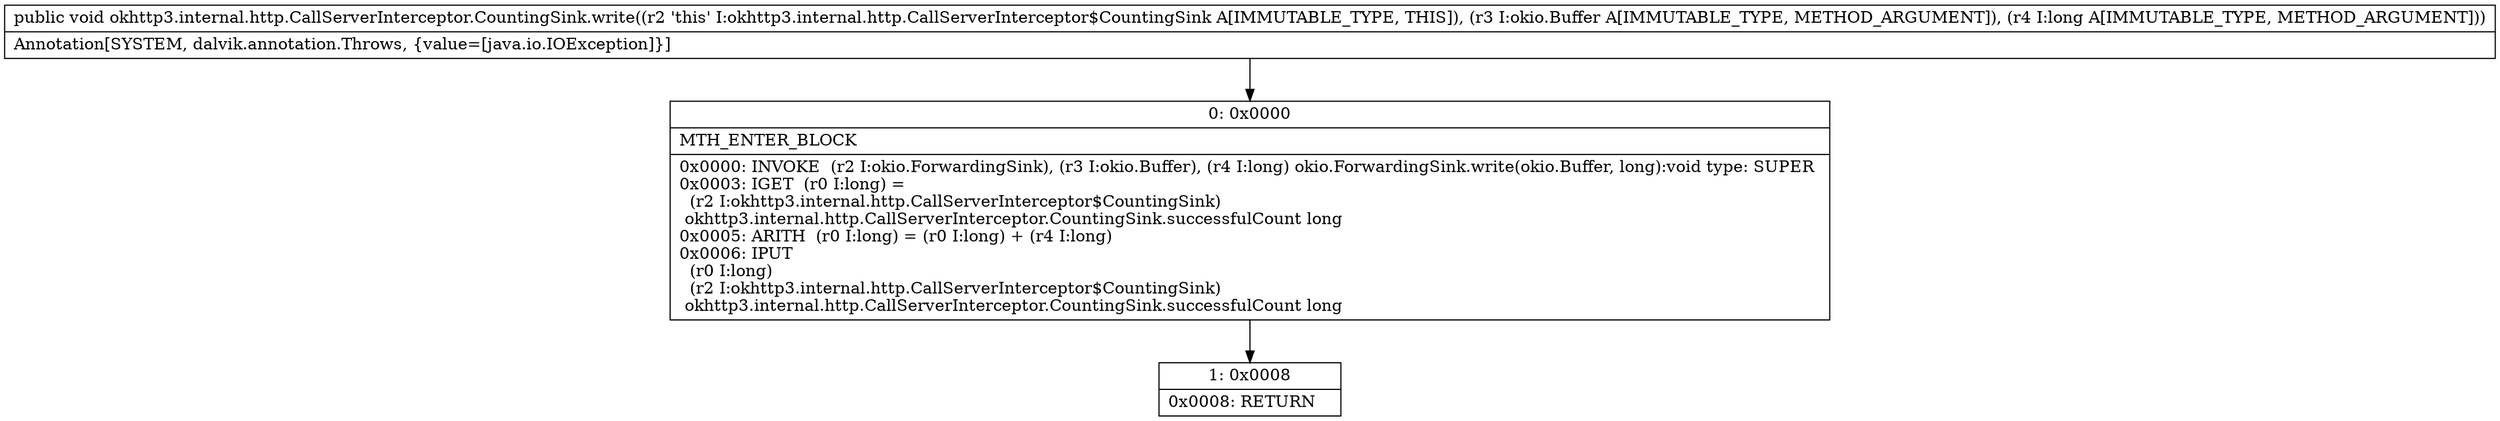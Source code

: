 digraph "CFG forokhttp3.internal.http.CallServerInterceptor.CountingSink.write(Lokio\/Buffer;J)V" {
Node_0 [shape=record,label="{0\:\ 0x0000|MTH_ENTER_BLOCK\l|0x0000: INVOKE  (r2 I:okio.ForwardingSink), (r3 I:okio.Buffer), (r4 I:long) okio.ForwardingSink.write(okio.Buffer, long):void type: SUPER \l0x0003: IGET  (r0 I:long) = \l  (r2 I:okhttp3.internal.http.CallServerInterceptor$CountingSink)\l okhttp3.internal.http.CallServerInterceptor.CountingSink.successfulCount long \l0x0005: ARITH  (r0 I:long) = (r0 I:long) + (r4 I:long) \l0x0006: IPUT  \l  (r0 I:long)\l  (r2 I:okhttp3.internal.http.CallServerInterceptor$CountingSink)\l okhttp3.internal.http.CallServerInterceptor.CountingSink.successfulCount long \l}"];
Node_1 [shape=record,label="{1\:\ 0x0008|0x0008: RETURN   \l}"];
MethodNode[shape=record,label="{public void okhttp3.internal.http.CallServerInterceptor.CountingSink.write((r2 'this' I:okhttp3.internal.http.CallServerInterceptor$CountingSink A[IMMUTABLE_TYPE, THIS]), (r3 I:okio.Buffer A[IMMUTABLE_TYPE, METHOD_ARGUMENT]), (r4 I:long A[IMMUTABLE_TYPE, METHOD_ARGUMENT]))  | Annotation[SYSTEM, dalvik.annotation.Throws, \{value=[java.io.IOException]\}]\l}"];
MethodNode -> Node_0;
Node_0 -> Node_1;
}

